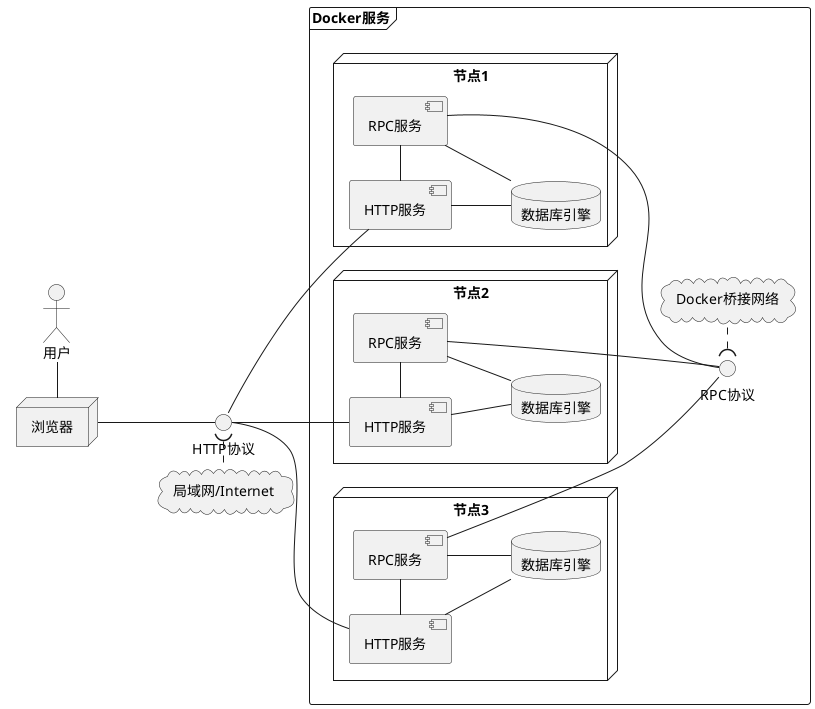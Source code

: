 @startuml

left to right direction

actor 用户 as u
node 浏览器 as bs
interface HTTP协议 as http
cloud "局域网/Internet" as internet

frame "Docker服务" as serv {
    node 节点1 as s1{
        component "HTTP服务" as h1
        component "RPC服务" as r1
        database "数据库引擎" as kv1
    }
    node 节点2 as s2 {
        component "HTTP服务" as h2
        component "RPC服务" as r2
        database "数据库引擎" as kv2
    }
    node 节点3 as s3 {
        component "HTTP服务" as h3
        component "RPC服务" as r3
        database "数据库引擎" as kv3
    }
    interface "RPC协议" as rpc
    cloud "Docker桥接网络" as net
}

u - bs
bs -- http
http ). internet

http -- h1
http -- h2
http -- h3

h1 - r1
h2 - r2
h3 - r3

h1 -- kv1
h2 -- kv2
h3 -- kv3

r1 -- kv1
r2 -- kv2
r3 -- kv3

kv1 -[hidden]- rpc
kv2 -[hidden]- rpc
kv3 -[hidden]- rpc

r1 -- rpc
r2 -- rpc
r3 -- rpc
rpc ). net

@enduml